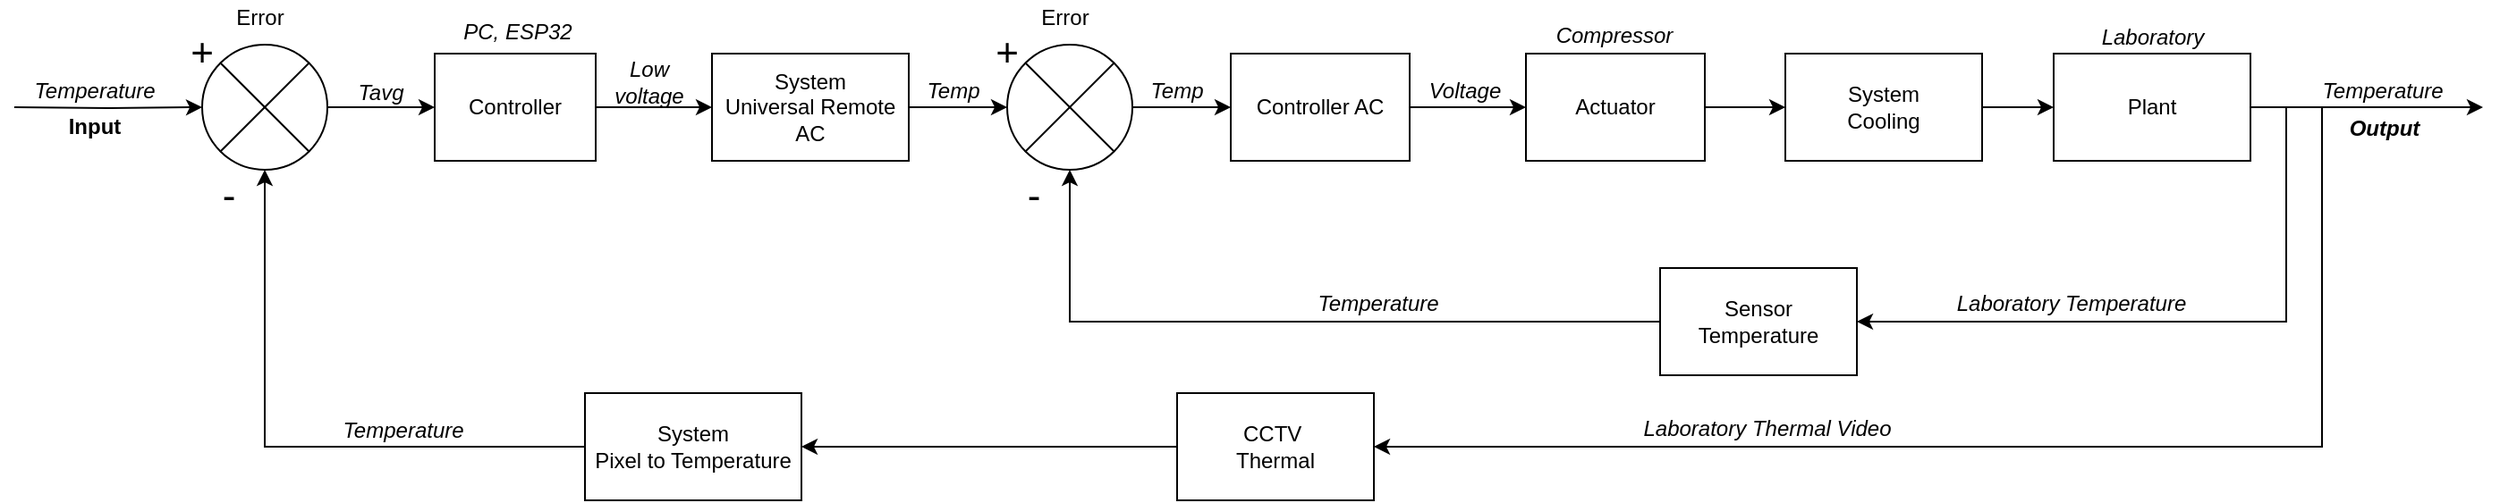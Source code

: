 <mxfile version="24.6.2" type="device">
  <diagram name="Page-1" id="0VGaeFTGs92yQDg1di8v">
    <mxGraphModel dx="1735" dy="1162" grid="1" gridSize="10" guides="1" tooltips="1" connect="1" arrows="1" fold="1" page="1" pageScale="1" pageWidth="850" pageHeight="1100" math="0" shadow="0">
      <root>
        <mxCell id="0" />
        <mxCell id="1" parent="0" />
        <mxCell id="xFHTnDg5zDD8Se0aMI99-82" value="" style="group" vertex="1" connectable="0" parent="1">
          <mxGeometry x="140" y="370" width="1380" height="280" as="geometry" />
        </mxCell>
        <mxCell id="xFHTnDg5zDD8Se0aMI99-32" style="edgeStyle=orthogonalEdgeStyle;rounded=0;orthogonalLoop=1;jettySize=auto;html=1;" edge="1" parent="xFHTnDg5zDD8Se0aMI99-82" target="xFHTnDg5zDD8Se0aMI99-26">
          <mxGeometry relative="1" as="geometry">
            <mxPoint y="60" as="sourcePoint" />
          </mxGeometry>
        </mxCell>
        <mxCell id="xFHTnDg5zDD8Se0aMI99-25" value="" style="group" vertex="1" connectable="0" parent="xFHTnDg5zDD8Se0aMI99-82">
          <mxGeometry x="90" width="85" height="120" as="geometry" />
        </mxCell>
        <mxCell id="xFHTnDg5zDD8Se0aMI99-26" value="" style="verticalLabelPosition=bottom;verticalAlign=top;html=1;shape=mxgraph.flowchart.or;" vertex="1" parent="xFHTnDg5zDD8Se0aMI99-25">
          <mxGeometry x="15" y="25" width="70" height="70" as="geometry" />
        </mxCell>
        <mxCell id="xFHTnDg5zDD8Se0aMI99-27" value="&lt;font style=&quot;font-size: 22px;&quot;&gt;+&lt;/font&gt;" style="text;html=1;align=center;verticalAlign=middle;whiteSpace=wrap;rounded=0;" vertex="1" parent="xFHTnDg5zDD8Se0aMI99-25">
          <mxGeometry y="20" width="30" height="20" as="geometry" />
        </mxCell>
        <mxCell id="xFHTnDg5zDD8Se0aMI99-28" value="&lt;font style=&quot;font-size: 22px;&quot;&gt;-&lt;/font&gt;" style="text;html=1;align=center;verticalAlign=middle;whiteSpace=wrap;rounded=0;" vertex="1" parent="xFHTnDg5zDD8Se0aMI99-25">
          <mxGeometry y="100" width="60" height="20" as="geometry" />
        </mxCell>
        <mxCell id="xFHTnDg5zDD8Se0aMI99-29" value="Error" style="text;html=1;align=center;verticalAlign=middle;whiteSpace=wrap;rounded=0;" vertex="1" parent="xFHTnDg5zDD8Se0aMI99-25">
          <mxGeometry x="30" width="35" height="20" as="geometry" />
        </mxCell>
        <mxCell id="xFHTnDg5zDD8Se0aMI99-34" value="&lt;i&gt;Temperature&lt;/i&gt;" style="text;html=1;align=center;verticalAlign=middle;whiteSpace=wrap;rounded=0;" vertex="1" parent="xFHTnDg5zDD8Se0aMI99-82">
          <mxGeometry y="41" width="90" height="20" as="geometry" />
        </mxCell>
        <mxCell id="xFHTnDg5zDD8Se0aMI99-40" value="" style="edgeStyle=orthogonalEdgeStyle;rounded=0;orthogonalLoop=1;jettySize=auto;html=1;" edge="1" parent="xFHTnDg5zDD8Se0aMI99-82" source="xFHTnDg5zDD8Se0aMI99-35" target="xFHTnDg5zDD8Se0aMI99-39">
          <mxGeometry relative="1" as="geometry" />
        </mxCell>
        <mxCell id="xFHTnDg5zDD8Se0aMI99-35" value="Controller" style="rounded=0;whiteSpace=wrap;html=1;" vertex="1" parent="xFHTnDg5zDD8Se0aMI99-82">
          <mxGeometry x="235" y="30" width="90" height="60" as="geometry" />
        </mxCell>
        <mxCell id="xFHTnDg5zDD8Se0aMI99-36" value="" style="edgeStyle=orthogonalEdgeStyle;rounded=0;orthogonalLoop=1;jettySize=auto;html=1;" edge="1" parent="xFHTnDg5zDD8Se0aMI99-82" source="xFHTnDg5zDD8Se0aMI99-26" target="xFHTnDg5zDD8Se0aMI99-35">
          <mxGeometry relative="1" as="geometry" />
        </mxCell>
        <mxCell id="xFHTnDg5zDD8Se0aMI99-37" value="&lt;i&gt;Tavg&lt;/i&gt;" style="text;html=1;align=center;verticalAlign=middle;whiteSpace=wrap;rounded=0;" vertex="1" parent="xFHTnDg5zDD8Se0aMI99-82">
          <mxGeometry x="180" y="42" width="50" height="20" as="geometry" />
        </mxCell>
        <mxCell id="xFHTnDg5zDD8Se0aMI99-39" value="&lt;div&gt;System&lt;/div&gt;&lt;div&gt;Universal Remote AC&lt;/div&gt;" style="rounded=0;whiteSpace=wrap;html=1;" vertex="1" parent="xFHTnDg5zDD8Se0aMI99-82">
          <mxGeometry x="390" y="30" width="110" height="60" as="geometry" />
        </mxCell>
        <mxCell id="xFHTnDg5zDD8Se0aMI99-41" value="&lt;i&gt;Low voltage&lt;/i&gt;" style="text;html=1;align=center;verticalAlign=middle;whiteSpace=wrap;rounded=0;" vertex="1" parent="xFHTnDg5zDD8Se0aMI99-82">
          <mxGeometry x="330" y="36" width="50" height="20" as="geometry" />
        </mxCell>
        <mxCell id="xFHTnDg5zDD8Se0aMI99-42" value="" style="group" vertex="1" connectable="0" parent="xFHTnDg5zDD8Se0aMI99-82">
          <mxGeometry x="540" width="85" height="120" as="geometry" />
        </mxCell>
        <mxCell id="xFHTnDg5zDD8Se0aMI99-43" value="" style="verticalLabelPosition=bottom;verticalAlign=top;html=1;shape=mxgraph.flowchart.or;" vertex="1" parent="xFHTnDg5zDD8Se0aMI99-42">
          <mxGeometry x="15" y="25" width="70" height="70" as="geometry" />
        </mxCell>
        <mxCell id="xFHTnDg5zDD8Se0aMI99-44" value="&lt;font style=&quot;font-size: 22px;&quot;&gt;+&lt;/font&gt;" style="text;html=1;align=center;verticalAlign=middle;whiteSpace=wrap;rounded=0;" vertex="1" parent="xFHTnDg5zDD8Se0aMI99-42">
          <mxGeometry y="20" width="30" height="20" as="geometry" />
        </mxCell>
        <mxCell id="xFHTnDg5zDD8Se0aMI99-45" value="&lt;font style=&quot;font-size: 22px;&quot;&gt;-&lt;/font&gt;" style="text;html=1;align=center;verticalAlign=middle;whiteSpace=wrap;rounded=0;" vertex="1" parent="xFHTnDg5zDD8Se0aMI99-42">
          <mxGeometry y="100" width="60" height="20" as="geometry" />
        </mxCell>
        <mxCell id="xFHTnDg5zDD8Se0aMI99-46" value="Error" style="text;html=1;align=center;verticalAlign=middle;whiteSpace=wrap;rounded=0;" vertex="1" parent="xFHTnDg5zDD8Se0aMI99-42">
          <mxGeometry x="30" width="35" height="20" as="geometry" />
        </mxCell>
        <mxCell id="xFHTnDg5zDD8Se0aMI99-60" style="edgeStyle=orthogonalEdgeStyle;rounded=0;orthogonalLoop=1;jettySize=auto;html=1;exitX=1;exitY=0.5;exitDx=0;exitDy=0;entryX=0;entryY=0.5;entryDx=0;entryDy=0;" edge="1" parent="xFHTnDg5zDD8Se0aMI99-82" source="xFHTnDg5zDD8Se0aMI99-49" target="xFHTnDg5zDD8Se0aMI99-55">
          <mxGeometry relative="1" as="geometry" />
        </mxCell>
        <mxCell id="xFHTnDg5zDD8Se0aMI99-49" value="Controller AC" style="rounded=0;whiteSpace=wrap;html=1;" vertex="1" parent="xFHTnDg5zDD8Se0aMI99-82">
          <mxGeometry x="680" y="30" width="100" height="60" as="geometry" />
        </mxCell>
        <mxCell id="xFHTnDg5zDD8Se0aMI99-50" value="" style="edgeStyle=orthogonalEdgeStyle;rounded=0;orthogonalLoop=1;jettySize=auto;html=1;" edge="1" parent="xFHTnDg5zDD8Se0aMI99-82" source="xFHTnDg5zDD8Se0aMI99-43" target="xFHTnDg5zDD8Se0aMI99-49">
          <mxGeometry relative="1" as="geometry" />
        </mxCell>
        <mxCell id="xFHTnDg5zDD8Se0aMI99-51" style="edgeStyle=orthogonalEdgeStyle;rounded=0;orthogonalLoop=1;jettySize=auto;html=1;exitX=1;exitY=0.5;exitDx=0;exitDy=0;entryX=0;entryY=0.5;entryDx=0;entryDy=0;entryPerimeter=0;" edge="1" parent="xFHTnDg5zDD8Se0aMI99-82" source="xFHTnDg5zDD8Se0aMI99-39" target="xFHTnDg5zDD8Se0aMI99-43">
          <mxGeometry relative="1" as="geometry" />
        </mxCell>
        <mxCell id="xFHTnDg5zDD8Se0aMI99-52" value="&lt;i&gt;Temp&lt;/i&gt;" style="text;html=1;align=center;verticalAlign=middle;whiteSpace=wrap;rounded=0;" vertex="1" parent="xFHTnDg5zDD8Se0aMI99-82">
          <mxGeometry x="500" y="41" width="50" height="20" as="geometry" />
        </mxCell>
        <mxCell id="xFHTnDg5zDD8Se0aMI99-53" value="&lt;i&gt;Temp&lt;/i&gt;" style="text;html=1;align=center;verticalAlign=middle;whiteSpace=wrap;rounded=0;" vertex="1" parent="xFHTnDg5zDD8Se0aMI99-82">
          <mxGeometry x="625" y="41" width="50" height="20" as="geometry" />
        </mxCell>
        <mxCell id="xFHTnDg5zDD8Se0aMI99-63" value="" style="edgeStyle=orthogonalEdgeStyle;rounded=0;orthogonalLoop=1;jettySize=auto;html=1;" edge="1" parent="xFHTnDg5zDD8Se0aMI99-82" source="xFHTnDg5zDD8Se0aMI99-55" target="xFHTnDg5zDD8Se0aMI99-62">
          <mxGeometry relative="1" as="geometry" />
        </mxCell>
        <mxCell id="xFHTnDg5zDD8Se0aMI99-55" value="Actuator" style="rounded=0;whiteSpace=wrap;html=1;" vertex="1" parent="xFHTnDg5zDD8Se0aMI99-82">
          <mxGeometry x="845" y="30" width="100" height="60" as="geometry" />
        </mxCell>
        <mxCell id="xFHTnDg5zDD8Se0aMI99-56" value="&lt;b&gt;Input&lt;/b&gt;" style="text;html=1;align=center;verticalAlign=middle;whiteSpace=wrap;rounded=0;" vertex="1" parent="xFHTnDg5zDD8Se0aMI99-82">
          <mxGeometry x="15" y="61" width="60" height="20" as="geometry" />
        </mxCell>
        <mxCell id="xFHTnDg5zDD8Se0aMI99-57" value="&lt;i&gt;PC, ESP32&lt;/i&gt;" style="text;html=1;align=center;verticalAlign=middle;whiteSpace=wrap;rounded=0;" vertex="1" parent="xFHTnDg5zDD8Se0aMI99-82">
          <mxGeometry x="244" y="8" width="75" height="20" as="geometry" />
        </mxCell>
        <mxCell id="xFHTnDg5zDD8Se0aMI99-58" value="&lt;i&gt;Compressor&lt;/i&gt;" style="text;html=1;align=center;verticalAlign=middle;whiteSpace=wrap;rounded=0;" vertex="1" parent="xFHTnDg5zDD8Se0aMI99-82">
          <mxGeometry x="857" y="10" width="75" height="20" as="geometry" />
        </mxCell>
        <mxCell id="xFHTnDg5zDD8Se0aMI99-61" value="&lt;i&gt;Voltage&lt;/i&gt;" style="text;html=1;align=center;verticalAlign=middle;whiteSpace=wrap;rounded=0;" vertex="1" parent="xFHTnDg5zDD8Se0aMI99-82">
          <mxGeometry x="786" y="41" width="50" height="20" as="geometry" />
        </mxCell>
        <mxCell id="xFHTnDg5zDD8Se0aMI99-65" value="" style="edgeStyle=orthogonalEdgeStyle;rounded=0;orthogonalLoop=1;jettySize=auto;html=1;" edge="1" parent="xFHTnDg5zDD8Se0aMI99-82" source="xFHTnDg5zDD8Se0aMI99-62" target="xFHTnDg5zDD8Se0aMI99-64">
          <mxGeometry relative="1" as="geometry" />
        </mxCell>
        <mxCell id="xFHTnDg5zDD8Se0aMI99-62" value="&lt;div&gt;System&lt;/div&gt;&lt;div&gt;Cooling&lt;/div&gt;" style="rounded=0;whiteSpace=wrap;html=1;" vertex="1" parent="xFHTnDg5zDD8Se0aMI99-82">
          <mxGeometry x="990" y="30" width="110" height="60" as="geometry" />
        </mxCell>
        <mxCell id="xFHTnDg5zDD8Se0aMI99-67" style="edgeStyle=orthogonalEdgeStyle;rounded=0;orthogonalLoop=1;jettySize=auto;html=1;exitX=1;exitY=0.5;exitDx=0;exitDy=0;" edge="1" parent="xFHTnDg5zDD8Se0aMI99-82" source="xFHTnDg5zDD8Se0aMI99-64">
          <mxGeometry relative="1" as="geometry">
            <mxPoint x="1380" y="60" as="targetPoint" />
          </mxGeometry>
        </mxCell>
        <mxCell id="xFHTnDg5zDD8Se0aMI99-71" style="edgeStyle=orthogonalEdgeStyle;rounded=0;orthogonalLoop=1;jettySize=auto;html=1;exitX=1;exitY=0.5;exitDx=0;exitDy=0;entryX=1;entryY=0.5;entryDx=0;entryDy=0;" edge="1" parent="xFHTnDg5zDD8Se0aMI99-82" source="xFHTnDg5zDD8Se0aMI99-64" target="xFHTnDg5zDD8Se0aMI99-70">
          <mxGeometry relative="1" as="geometry" />
        </mxCell>
        <mxCell id="xFHTnDg5zDD8Se0aMI99-76" style="edgeStyle=orthogonalEdgeStyle;rounded=0;orthogonalLoop=1;jettySize=auto;html=1;exitX=1;exitY=0.5;exitDx=0;exitDy=0;entryX=1;entryY=0.5;entryDx=0;entryDy=0;" edge="1" parent="xFHTnDg5zDD8Se0aMI99-82" source="xFHTnDg5zDD8Se0aMI99-64" target="xFHTnDg5zDD8Se0aMI99-75">
          <mxGeometry relative="1" as="geometry">
            <Array as="points">
              <mxPoint x="1290" y="60" />
              <mxPoint x="1290" y="250" />
            </Array>
          </mxGeometry>
        </mxCell>
        <mxCell id="xFHTnDg5zDD8Se0aMI99-64" value="&lt;div&gt;Plant&lt;/div&gt;" style="rounded=0;whiteSpace=wrap;html=1;" vertex="1" parent="xFHTnDg5zDD8Se0aMI99-82">
          <mxGeometry x="1140" y="30" width="110" height="60" as="geometry" />
        </mxCell>
        <mxCell id="xFHTnDg5zDD8Se0aMI99-66" value="&lt;i&gt;Laboratory&lt;/i&gt;" style="text;html=1;align=center;verticalAlign=middle;whiteSpace=wrap;rounded=0;" vertex="1" parent="xFHTnDg5zDD8Se0aMI99-82">
          <mxGeometry x="1157.5" y="11" width="75" height="20" as="geometry" />
        </mxCell>
        <mxCell id="xFHTnDg5zDD8Se0aMI99-68" value="&lt;i&gt;Temperature&lt;/i&gt;" style="text;html=1;align=center;verticalAlign=middle;whiteSpace=wrap;rounded=0;" vertex="1" parent="xFHTnDg5zDD8Se0aMI99-82">
          <mxGeometry x="1289" y="41" width="70" height="20" as="geometry" />
        </mxCell>
        <mxCell id="xFHTnDg5zDD8Se0aMI99-69" value="&lt;b&gt;&lt;i&gt;Output&lt;/i&gt;&lt;/b&gt;" style="text;html=1;align=center;verticalAlign=middle;whiteSpace=wrap;rounded=0;" vertex="1" parent="xFHTnDg5zDD8Se0aMI99-82">
          <mxGeometry x="1300" y="62" width="50" height="20" as="geometry" />
        </mxCell>
        <mxCell id="xFHTnDg5zDD8Se0aMI99-73" style="edgeStyle=orthogonalEdgeStyle;rounded=0;orthogonalLoop=1;jettySize=auto;html=1;exitX=0;exitY=0.5;exitDx=0;exitDy=0;entryX=0.5;entryY=1;entryDx=0;entryDy=0;entryPerimeter=0;" edge="1" parent="xFHTnDg5zDD8Se0aMI99-82" source="xFHTnDg5zDD8Se0aMI99-70" target="xFHTnDg5zDD8Se0aMI99-43">
          <mxGeometry relative="1" as="geometry">
            <Array as="points">
              <mxPoint x="590" y="180" />
            </Array>
          </mxGeometry>
        </mxCell>
        <mxCell id="xFHTnDg5zDD8Se0aMI99-70" value="&lt;div&gt;Sensor&lt;/div&gt;&lt;div&gt;Temperature&lt;/div&gt;" style="rounded=0;whiteSpace=wrap;html=1;" vertex="1" parent="xFHTnDg5zDD8Se0aMI99-82">
          <mxGeometry x="920" y="150" width="110" height="60" as="geometry" />
        </mxCell>
        <mxCell id="xFHTnDg5zDD8Se0aMI99-72" value="&lt;i&gt;Laboratory Temperature&lt;/i&gt;" style="text;html=1;align=center;verticalAlign=middle;whiteSpace=wrap;rounded=0;" vertex="1" parent="xFHTnDg5zDD8Se0aMI99-82">
          <mxGeometry x="1080" y="160" width="140" height="20" as="geometry" />
        </mxCell>
        <mxCell id="xFHTnDg5zDD8Se0aMI99-74" value="&lt;i&gt;Temperature&lt;/i&gt;" style="text;html=1;align=center;verticalAlign=middle;whiteSpace=wrap;rounded=0;" vertex="1" parent="xFHTnDg5zDD8Se0aMI99-82">
          <mxGeometry x="725" y="160" width="75" height="20" as="geometry" />
        </mxCell>
        <mxCell id="xFHTnDg5zDD8Se0aMI99-79" style="edgeStyle=orthogonalEdgeStyle;rounded=0;orthogonalLoop=1;jettySize=auto;html=1;exitX=0;exitY=0.5;exitDx=0;exitDy=0;entryX=1;entryY=0.5;entryDx=0;entryDy=0;" edge="1" parent="xFHTnDg5zDD8Se0aMI99-82" source="xFHTnDg5zDD8Se0aMI99-75" target="xFHTnDg5zDD8Se0aMI99-78">
          <mxGeometry relative="1" as="geometry" />
        </mxCell>
        <mxCell id="xFHTnDg5zDD8Se0aMI99-75" value="&lt;div&gt;CCTV&amp;nbsp;&lt;/div&gt;&lt;div&gt;Thermal&lt;/div&gt;" style="rounded=0;whiteSpace=wrap;html=1;" vertex="1" parent="xFHTnDg5zDD8Se0aMI99-82">
          <mxGeometry x="650" y="220" width="110" height="60" as="geometry" />
        </mxCell>
        <mxCell id="xFHTnDg5zDD8Se0aMI99-77" value="&lt;i&gt;Laboratory Thermal Video&lt;/i&gt;" style="text;html=1;align=center;verticalAlign=middle;whiteSpace=wrap;rounded=0;" vertex="1" parent="xFHTnDg5zDD8Se0aMI99-82">
          <mxGeometry x="900" y="230" width="160" height="20" as="geometry" />
        </mxCell>
        <mxCell id="xFHTnDg5zDD8Se0aMI99-80" style="edgeStyle=orthogonalEdgeStyle;rounded=0;orthogonalLoop=1;jettySize=auto;html=1;exitX=0;exitY=0.5;exitDx=0;exitDy=0;entryX=0.5;entryY=1;entryDx=0;entryDy=0;entryPerimeter=0;" edge="1" parent="xFHTnDg5zDD8Se0aMI99-82" source="xFHTnDg5zDD8Se0aMI99-78" target="xFHTnDg5zDD8Se0aMI99-26">
          <mxGeometry relative="1" as="geometry">
            <Array as="points">
              <mxPoint x="140" y="250" />
            </Array>
          </mxGeometry>
        </mxCell>
        <mxCell id="xFHTnDg5zDD8Se0aMI99-78" value="System&lt;div&gt;Pixel to Temperature&lt;/div&gt;" style="rounded=0;whiteSpace=wrap;html=1;" vertex="1" parent="xFHTnDg5zDD8Se0aMI99-82">
          <mxGeometry x="319" y="220" width="121" height="60" as="geometry" />
        </mxCell>
        <mxCell id="xFHTnDg5zDD8Se0aMI99-81" value="&lt;i&gt;Temperature&lt;/i&gt;" style="text;html=1;align=center;verticalAlign=middle;whiteSpace=wrap;rounded=0;" vertex="1" parent="xFHTnDg5zDD8Se0aMI99-82">
          <mxGeometry x="180" y="231" width="75" height="20" as="geometry" />
        </mxCell>
      </root>
    </mxGraphModel>
  </diagram>
</mxfile>
